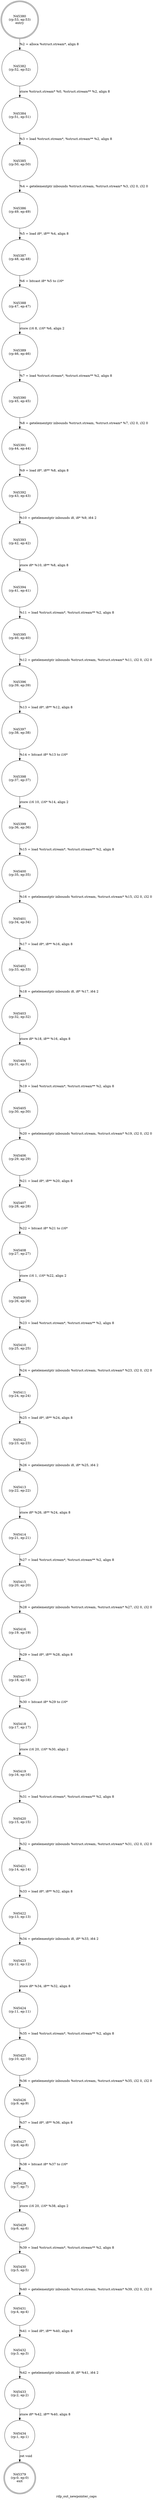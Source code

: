 digraph rdp_out_newpointer_caps {
label="rdp_out_newpointer_caps"
45379 [label="N45379\n(rp:0, ep:0)\nexit", shape="doublecircle"]
45380 [label="N45380\n(rp:53, ep:53)\nentry", shape="doublecircle"]
45380 -> 45382 [label="%2 = alloca %struct.stream*, align 8"]
45382 [label="N45382\n(rp:52, ep:52)", shape="circle"]
45382 -> 45384 [label="store %struct.stream* %0, %struct.stream** %2, align 8"]
45384 [label="N45384\n(rp:51, ep:51)", shape="circle"]
45384 -> 45385 [label="%3 = load %struct.stream*, %struct.stream** %2, align 8"]
45385 [label="N45385\n(rp:50, ep:50)", shape="circle"]
45385 -> 45386 [label="%4 = getelementptr inbounds %struct.stream, %struct.stream* %3, i32 0, i32 0"]
45386 [label="N45386\n(rp:49, ep:49)", shape="circle"]
45386 -> 45387 [label="%5 = load i8*, i8** %4, align 8"]
45387 [label="N45387\n(rp:48, ep:48)", shape="circle"]
45387 -> 45388 [label="%6 = bitcast i8* %5 to i16*"]
45388 [label="N45388\n(rp:47, ep:47)", shape="circle"]
45388 -> 45389 [label="store i16 8, i16* %6, align 2"]
45389 [label="N45389\n(rp:46, ep:46)", shape="circle"]
45389 -> 45390 [label="%7 = load %struct.stream*, %struct.stream** %2, align 8"]
45390 [label="N45390\n(rp:45, ep:45)", shape="circle"]
45390 -> 45391 [label="%8 = getelementptr inbounds %struct.stream, %struct.stream* %7, i32 0, i32 0"]
45391 [label="N45391\n(rp:44, ep:44)", shape="circle"]
45391 -> 45392 [label="%9 = load i8*, i8** %8, align 8"]
45392 [label="N45392\n(rp:43, ep:43)", shape="circle"]
45392 -> 45393 [label="%10 = getelementptr inbounds i8, i8* %9, i64 2"]
45393 [label="N45393\n(rp:42, ep:42)", shape="circle"]
45393 -> 45394 [label="store i8* %10, i8** %8, align 8"]
45394 [label="N45394\n(rp:41, ep:41)", shape="circle"]
45394 -> 45395 [label="%11 = load %struct.stream*, %struct.stream** %2, align 8"]
45395 [label="N45395\n(rp:40, ep:40)", shape="circle"]
45395 -> 45396 [label="%12 = getelementptr inbounds %struct.stream, %struct.stream* %11, i32 0, i32 0"]
45396 [label="N45396\n(rp:39, ep:39)", shape="circle"]
45396 -> 45397 [label="%13 = load i8*, i8** %12, align 8"]
45397 [label="N45397\n(rp:38, ep:38)", shape="circle"]
45397 -> 45398 [label="%14 = bitcast i8* %13 to i16*"]
45398 [label="N45398\n(rp:37, ep:37)", shape="circle"]
45398 -> 45399 [label="store i16 10, i16* %14, align 2"]
45399 [label="N45399\n(rp:36, ep:36)", shape="circle"]
45399 -> 45400 [label="%15 = load %struct.stream*, %struct.stream** %2, align 8"]
45400 [label="N45400\n(rp:35, ep:35)", shape="circle"]
45400 -> 45401 [label="%16 = getelementptr inbounds %struct.stream, %struct.stream* %15, i32 0, i32 0"]
45401 [label="N45401\n(rp:34, ep:34)", shape="circle"]
45401 -> 45402 [label="%17 = load i8*, i8** %16, align 8"]
45402 [label="N45402\n(rp:33, ep:33)", shape="circle"]
45402 -> 45403 [label="%18 = getelementptr inbounds i8, i8* %17, i64 2"]
45403 [label="N45403\n(rp:32, ep:32)", shape="circle"]
45403 -> 45404 [label="store i8* %18, i8** %16, align 8"]
45404 [label="N45404\n(rp:31, ep:31)", shape="circle"]
45404 -> 45405 [label="%19 = load %struct.stream*, %struct.stream** %2, align 8"]
45405 [label="N45405\n(rp:30, ep:30)", shape="circle"]
45405 -> 45406 [label="%20 = getelementptr inbounds %struct.stream, %struct.stream* %19, i32 0, i32 0"]
45406 [label="N45406\n(rp:29, ep:29)", shape="circle"]
45406 -> 45407 [label="%21 = load i8*, i8** %20, align 8"]
45407 [label="N45407\n(rp:28, ep:28)", shape="circle"]
45407 -> 45408 [label="%22 = bitcast i8* %21 to i16*"]
45408 [label="N45408\n(rp:27, ep:27)", shape="circle"]
45408 -> 45409 [label="store i16 1, i16* %22, align 2"]
45409 [label="N45409\n(rp:26, ep:26)", shape="circle"]
45409 -> 45410 [label="%23 = load %struct.stream*, %struct.stream** %2, align 8"]
45410 [label="N45410\n(rp:25, ep:25)", shape="circle"]
45410 -> 45411 [label="%24 = getelementptr inbounds %struct.stream, %struct.stream* %23, i32 0, i32 0"]
45411 [label="N45411\n(rp:24, ep:24)", shape="circle"]
45411 -> 45412 [label="%25 = load i8*, i8** %24, align 8"]
45412 [label="N45412\n(rp:23, ep:23)", shape="circle"]
45412 -> 45413 [label="%26 = getelementptr inbounds i8, i8* %25, i64 2"]
45413 [label="N45413\n(rp:22, ep:22)", shape="circle"]
45413 -> 45414 [label="store i8* %26, i8** %24, align 8"]
45414 [label="N45414\n(rp:21, ep:21)", shape="circle"]
45414 -> 45415 [label="%27 = load %struct.stream*, %struct.stream** %2, align 8"]
45415 [label="N45415\n(rp:20, ep:20)", shape="circle"]
45415 -> 45416 [label="%28 = getelementptr inbounds %struct.stream, %struct.stream* %27, i32 0, i32 0"]
45416 [label="N45416\n(rp:19, ep:19)", shape="circle"]
45416 -> 45417 [label="%29 = load i8*, i8** %28, align 8"]
45417 [label="N45417\n(rp:18, ep:18)", shape="circle"]
45417 -> 45418 [label="%30 = bitcast i8* %29 to i16*"]
45418 [label="N45418\n(rp:17, ep:17)", shape="circle"]
45418 -> 45419 [label="store i16 20, i16* %30, align 2"]
45419 [label="N45419\n(rp:16, ep:16)", shape="circle"]
45419 -> 45420 [label="%31 = load %struct.stream*, %struct.stream** %2, align 8"]
45420 [label="N45420\n(rp:15, ep:15)", shape="circle"]
45420 -> 45421 [label="%32 = getelementptr inbounds %struct.stream, %struct.stream* %31, i32 0, i32 0"]
45421 [label="N45421\n(rp:14, ep:14)", shape="circle"]
45421 -> 45422 [label="%33 = load i8*, i8** %32, align 8"]
45422 [label="N45422\n(rp:13, ep:13)", shape="circle"]
45422 -> 45423 [label="%34 = getelementptr inbounds i8, i8* %33, i64 2"]
45423 [label="N45423\n(rp:12, ep:12)", shape="circle"]
45423 -> 45424 [label="store i8* %34, i8** %32, align 8"]
45424 [label="N45424\n(rp:11, ep:11)", shape="circle"]
45424 -> 45425 [label="%35 = load %struct.stream*, %struct.stream** %2, align 8"]
45425 [label="N45425\n(rp:10, ep:10)", shape="circle"]
45425 -> 45426 [label="%36 = getelementptr inbounds %struct.stream, %struct.stream* %35, i32 0, i32 0"]
45426 [label="N45426\n(rp:9, ep:9)", shape="circle"]
45426 -> 45427 [label="%37 = load i8*, i8** %36, align 8"]
45427 [label="N45427\n(rp:8, ep:8)", shape="circle"]
45427 -> 45428 [label="%38 = bitcast i8* %37 to i16*"]
45428 [label="N45428\n(rp:7, ep:7)", shape="circle"]
45428 -> 45429 [label="store i16 20, i16* %38, align 2"]
45429 [label="N45429\n(rp:6, ep:6)", shape="circle"]
45429 -> 45430 [label="%39 = load %struct.stream*, %struct.stream** %2, align 8"]
45430 [label="N45430\n(rp:5, ep:5)", shape="circle"]
45430 -> 45431 [label="%40 = getelementptr inbounds %struct.stream, %struct.stream* %39, i32 0, i32 0"]
45431 [label="N45431\n(rp:4, ep:4)", shape="circle"]
45431 -> 45432 [label="%41 = load i8*, i8** %40, align 8"]
45432 [label="N45432\n(rp:3, ep:3)", shape="circle"]
45432 -> 45433 [label="%42 = getelementptr inbounds i8, i8* %41, i64 2"]
45433 [label="N45433\n(rp:2, ep:2)", shape="circle"]
45433 -> 45434 [label="store i8* %42, i8** %40, align 8"]
45434 [label="N45434\n(rp:1, ep:1)", shape="circle"]
45434 -> 45379 [label="ret void"]
}
